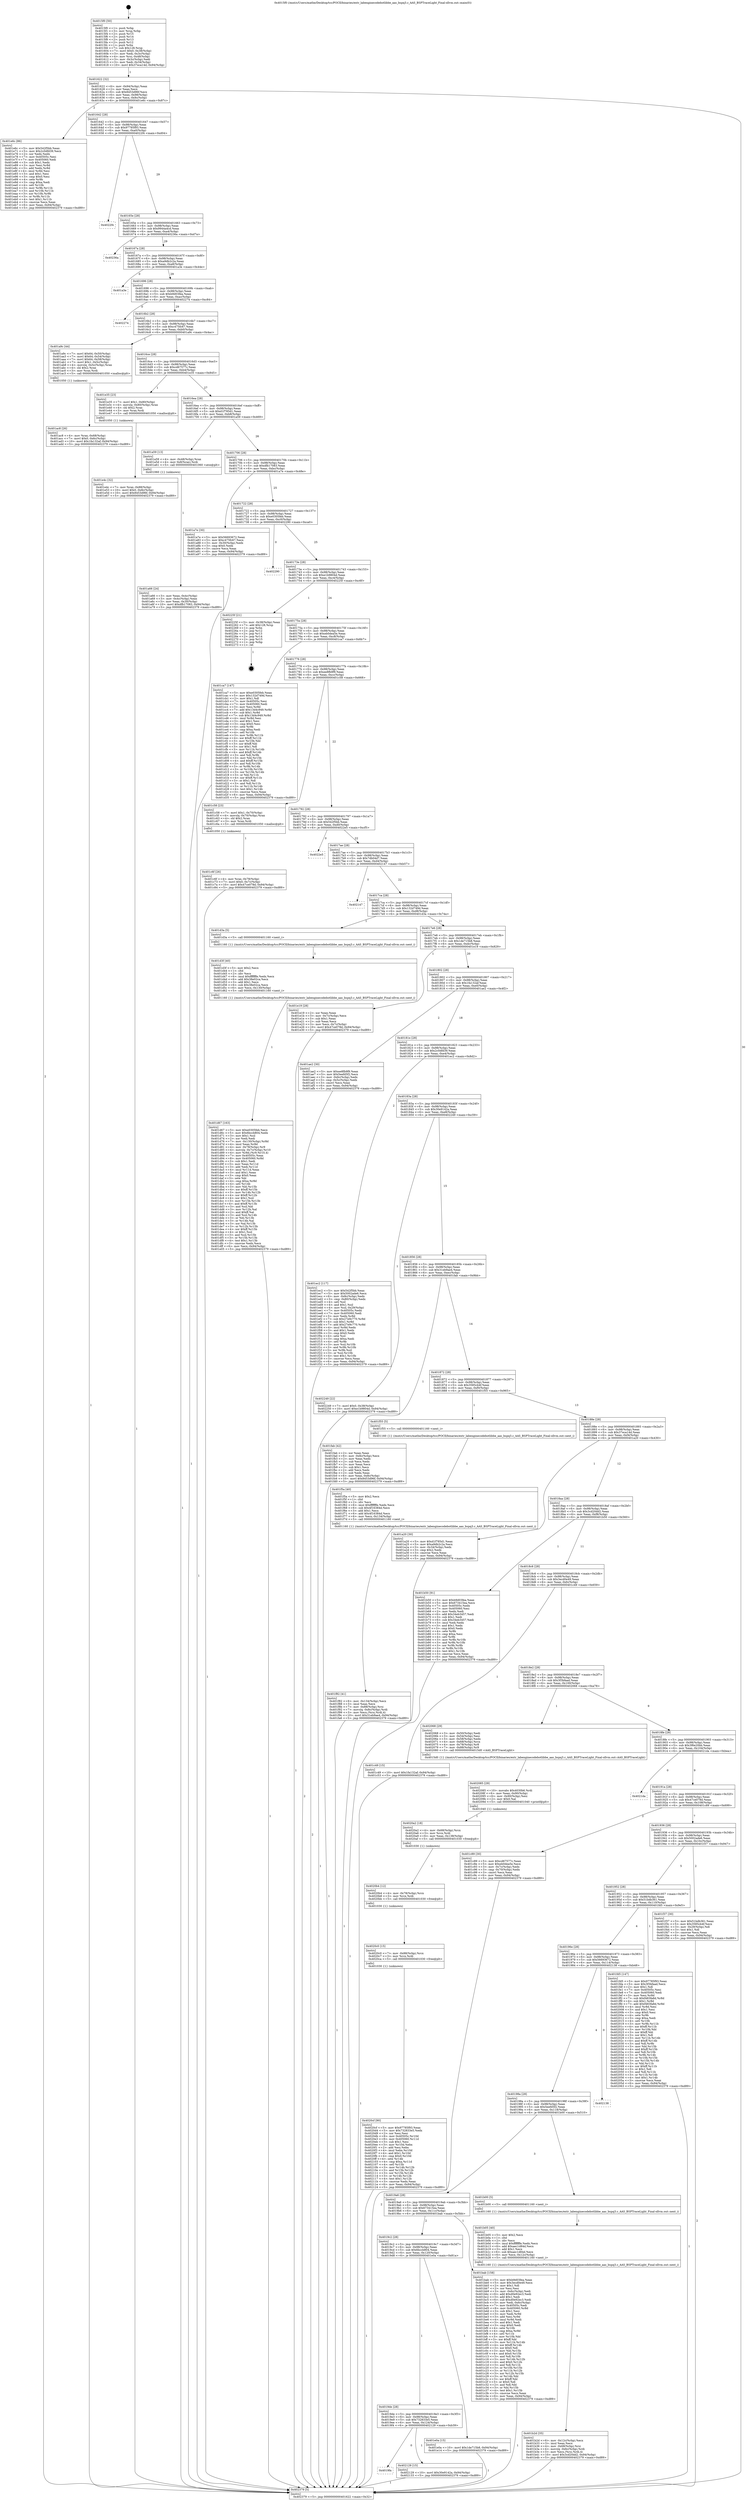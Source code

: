 digraph "0x4015f0" {
  label = "0x4015f0 (/mnt/c/Users/mathe/Desktop/tcc/POCII/binaries/extr_labenginecodebotlibbe_aas_bspq3.c_AAS_BSPTraceLight_Final-ollvm.out::main(0))"
  labelloc = "t"
  node[shape=record]

  Entry [label="",width=0.3,height=0.3,shape=circle,fillcolor=black,style=filled]
  "0x401622" [label="{
     0x401622 [32]\l
     | [instrs]\l
     &nbsp;&nbsp;0x401622 \<+6\>: mov -0x94(%rbp),%eax\l
     &nbsp;&nbsp;0x401628 \<+2\>: mov %eax,%ecx\l
     &nbsp;&nbsp;0x40162a \<+6\>: sub $0x8453d96f,%ecx\l
     &nbsp;&nbsp;0x401630 \<+6\>: mov %eax,-0x98(%rbp)\l
     &nbsp;&nbsp;0x401636 \<+6\>: mov %ecx,-0x9c(%rbp)\l
     &nbsp;&nbsp;0x40163c \<+6\>: je 0000000000401e6c \<main+0x87c\>\l
  }"]
  "0x401e6c" [label="{
     0x401e6c [86]\l
     | [instrs]\l
     &nbsp;&nbsp;0x401e6c \<+5\>: mov $0x542f5bb,%eax\l
     &nbsp;&nbsp;0x401e71 \<+5\>: mov $0x2c0dfd39,%ecx\l
     &nbsp;&nbsp;0x401e76 \<+2\>: xor %edx,%edx\l
     &nbsp;&nbsp;0x401e78 \<+7\>: mov 0x40505c,%esi\l
     &nbsp;&nbsp;0x401e7f \<+7\>: mov 0x405060,%edi\l
     &nbsp;&nbsp;0x401e86 \<+3\>: sub $0x1,%edx\l
     &nbsp;&nbsp;0x401e89 \<+3\>: mov %esi,%r8d\l
     &nbsp;&nbsp;0x401e8c \<+3\>: add %edx,%r8d\l
     &nbsp;&nbsp;0x401e8f \<+4\>: imul %r8d,%esi\l
     &nbsp;&nbsp;0x401e93 \<+3\>: and $0x1,%esi\l
     &nbsp;&nbsp;0x401e96 \<+3\>: cmp $0x0,%esi\l
     &nbsp;&nbsp;0x401e99 \<+4\>: sete %r9b\l
     &nbsp;&nbsp;0x401e9d \<+3\>: cmp $0xa,%edi\l
     &nbsp;&nbsp;0x401ea0 \<+4\>: setl %r10b\l
     &nbsp;&nbsp;0x401ea4 \<+3\>: mov %r9b,%r11b\l
     &nbsp;&nbsp;0x401ea7 \<+3\>: and %r10b,%r11b\l
     &nbsp;&nbsp;0x401eaa \<+3\>: xor %r10b,%r9b\l
     &nbsp;&nbsp;0x401ead \<+3\>: or %r9b,%r11b\l
     &nbsp;&nbsp;0x401eb0 \<+4\>: test $0x1,%r11b\l
     &nbsp;&nbsp;0x401eb4 \<+3\>: cmovne %ecx,%eax\l
     &nbsp;&nbsp;0x401eb7 \<+6\>: mov %eax,-0x94(%rbp)\l
     &nbsp;&nbsp;0x401ebd \<+5\>: jmp 0000000000402379 \<main+0xd89\>\l
  }"]
  "0x401642" [label="{
     0x401642 [28]\l
     | [instrs]\l
     &nbsp;&nbsp;0x401642 \<+5\>: jmp 0000000000401647 \<main+0x57\>\l
     &nbsp;&nbsp;0x401647 \<+6\>: mov -0x98(%rbp),%eax\l
     &nbsp;&nbsp;0x40164d \<+5\>: sub $0x97785f93,%eax\l
     &nbsp;&nbsp;0x401652 \<+6\>: mov %eax,-0xa0(%rbp)\l
     &nbsp;&nbsp;0x401658 \<+6\>: je 00000000004022f4 \<main+0xd04\>\l
  }"]
  Exit [label="",width=0.3,height=0.3,shape=circle,fillcolor=black,style=filled,peripheries=2]
  "0x4022f4" [label="{
     0x4022f4\l
  }", style=dashed]
  "0x40165e" [label="{
     0x40165e [28]\l
     | [instrs]\l
     &nbsp;&nbsp;0x40165e \<+5\>: jmp 0000000000401663 \<main+0x73\>\l
     &nbsp;&nbsp;0x401663 \<+6\>: mov -0x98(%rbp),%eax\l
     &nbsp;&nbsp;0x401669 \<+5\>: sub $0x9944a4cd,%eax\l
     &nbsp;&nbsp;0x40166e \<+6\>: mov %eax,-0xa4(%rbp)\l
     &nbsp;&nbsp;0x401674 \<+6\>: je 000000000040236a \<main+0xd7a\>\l
  }"]
  "0x4019fa" [label="{
     0x4019fa\l
  }", style=dashed]
  "0x40236a" [label="{
     0x40236a\l
  }", style=dashed]
  "0x40167a" [label="{
     0x40167a [28]\l
     | [instrs]\l
     &nbsp;&nbsp;0x40167a \<+5\>: jmp 000000000040167f \<main+0x8f\>\l
     &nbsp;&nbsp;0x40167f \<+6\>: mov -0x98(%rbp),%eax\l
     &nbsp;&nbsp;0x401685 \<+5\>: sub $0xa9db2c2a,%eax\l
     &nbsp;&nbsp;0x40168a \<+6\>: mov %eax,-0xa8(%rbp)\l
     &nbsp;&nbsp;0x401690 \<+6\>: je 0000000000401a3e \<main+0x44e\>\l
  }"]
  "0x402129" [label="{
     0x402129 [15]\l
     | [instrs]\l
     &nbsp;&nbsp;0x402129 \<+10\>: movl $0x30e9142a,-0x94(%rbp)\l
     &nbsp;&nbsp;0x402133 \<+5\>: jmp 0000000000402379 \<main+0xd89\>\l
  }"]
  "0x401a3e" [label="{
     0x401a3e\l
  }", style=dashed]
  "0x401696" [label="{
     0x401696 [28]\l
     | [instrs]\l
     &nbsp;&nbsp;0x401696 \<+5\>: jmp 000000000040169b \<main+0xab\>\l
     &nbsp;&nbsp;0x40169b \<+6\>: mov -0x98(%rbp),%eax\l
     &nbsp;&nbsp;0x4016a1 \<+5\>: sub $0xb9d03fea,%eax\l
     &nbsp;&nbsp;0x4016a6 \<+6\>: mov %eax,-0xac(%rbp)\l
     &nbsp;&nbsp;0x4016ac \<+6\>: je 0000000000402274 \<main+0xc84\>\l
  }"]
  "0x4020cf" [label="{
     0x4020cf [90]\l
     | [instrs]\l
     &nbsp;&nbsp;0x4020cf \<+5\>: mov $0x97785f93,%eax\l
     &nbsp;&nbsp;0x4020d4 \<+5\>: mov $0x732833e5,%edx\l
     &nbsp;&nbsp;0x4020d9 \<+2\>: xor %esi,%esi\l
     &nbsp;&nbsp;0x4020db \<+8\>: mov 0x40505c,%r10d\l
     &nbsp;&nbsp;0x4020e3 \<+8\>: mov 0x405060,%r11d\l
     &nbsp;&nbsp;0x4020eb \<+3\>: sub $0x1,%esi\l
     &nbsp;&nbsp;0x4020ee \<+3\>: mov %r10d,%ebx\l
     &nbsp;&nbsp;0x4020f1 \<+2\>: add %esi,%ebx\l
     &nbsp;&nbsp;0x4020f3 \<+4\>: imul %ebx,%r10d\l
     &nbsp;&nbsp;0x4020f7 \<+4\>: and $0x1,%r10d\l
     &nbsp;&nbsp;0x4020fb \<+4\>: cmp $0x0,%r10d\l
     &nbsp;&nbsp;0x4020ff \<+4\>: sete %r14b\l
     &nbsp;&nbsp;0x402103 \<+4\>: cmp $0xa,%r11d\l
     &nbsp;&nbsp;0x402107 \<+4\>: setl %r15b\l
     &nbsp;&nbsp;0x40210b \<+3\>: mov %r14b,%r12b\l
     &nbsp;&nbsp;0x40210e \<+3\>: and %r15b,%r12b\l
     &nbsp;&nbsp;0x402111 \<+3\>: xor %r15b,%r14b\l
     &nbsp;&nbsp;0x402114 \<+3\>: or %r14b,%r12b\l
     &nbsp;&nbsp;0x402117 \<+4\>: test $0x1,%r12b\l
     &nbsp;&nbsp;0x40211b \<+3\>: cmovne %edx,%eax\l
     &nbsp;&nbsp;0x40211e \<+6\>: mov %eax,-0x94(%rbp)\l
     &nbsp;&nbsp;0x402124 \<+5\>: jmp 0000000000402379 \<main+0xd89\>\l
  }"]
  "0x402274" [label="{
     0x402274\l
  }", style=dashed]
  "0x4016b2" [label="{
     0x4016b2 [28]\l
     | [instrs]\l
     &nbsp;&nbsp;0x4016b2 \<+5\>: jmp 00000000004016b7 \<main+0xc7\>\l
     &nbsp;&nbsp;0x4016b7 \<+6\>: mov -0x98(%rbp),%eax\l
     &nbsp;&nbsp;0x4016bd \<+5\>: sub $0xc475fc67,%eax\l
     &nbsp;&nbsp;0x4016c2 \<+6\>: mov %eax,-0xb0(%rbp)\l
     &nbsp;&nbsp;0x4016c8 \<+6\>: je 0000000000401a9c \<main+0x4ac\>\l
  }"]
  "0x4020c0" [label="{
     0x4020c0 [15]\l
     | [instrs]\l
     &nbsp;&nbsp;0x4020c0 \<+7\>: mov -0x88(%rbp),%rcx\l
     &nbsp;&nbsp;0x4020c7 \<+3\>: mov %rcx,%rdi\l
     &nbsp;&nbsp;0x4020ca \<+5\>: call 0000000000401030 \<free@plt\>\l
     | [calls]\l
     &nbsp;&nbsp;0x401030 \{1\} (unknown)\l
  }"]
  "0x401a9c" [label="{
     0x401a9c [44]\l
     | [instrs]\l
     &nbsp;&nbsp;0x401a9c \<+7\>: movl $0x64,-0x50(%rbp)\l
     &nbsp;&nbsp;0x401aa3 \<+7\>: movl $0x64,-0x54(%rbp)\l
     &nbsp;&nbsp;0x401aaa \<+7\>: movl $0x64,-0x58(%rbp)\l
     &nbsp;&nbsp;0x401ab1 \<+7\>: movl $0x1,-0x5c(%rbp)\l
     &nbsp;&nbsp;0x401ab8 \<+4\>: movslq -0x5c(%rbp),%rax\l
     &nbsp;&nbsp;0x401abc \<+4\>: shl $0x2,%rax\l
     &nbsp;&nbsp;0x401ac0 \<+3\>: mov %rax,%rdi\l
     &nbsp;&nbsp;0x401ac3 \<+5\>: call 0000000000401050 \<malloc@plt\>\l
     | [calls]\l
     &nbsp;&nbsp;0x401050 \{1\} (unknown)\l
  }"]
  "0x4016ce" [label="{
     0x4016ce [28]\l
     | [instrs]\l
     &nbsp;&nbsp;0x4016ce \<+5\>: jmp 00000000004016d3 \<main+0xe3\>\l
     &nbsp;&nbsp;0x4016d3 \<+6\>: mov -0x98(%rbp),%eax\l
     &nbsp;&nbsp;0x4016d9 \<+5\>: sub $0xcd67577c,%eax\l
     &nbsp;&nbsp;0x4016de \<+6\>: mov %eax,-0xb4(%rbp)\l
     &nbsp;&nbsp;0x4016e4 \<+6\>: je 0000000000401e35 \<main+0x845\>\l
  }"]
  "0x4020b4" [label="{
     0x4020b4 [12]\l
     | [instrs]\l
     &nbsp;&nbsp;0x4020b4 \<+4\>: mov -0x78(%rbp),%rcx\l
     &nbsp;&nbsp;0x4020b8 \<+3\>: mov %rcx,%rdi\l
     &nbsp;&nbsp;0x4020bb \<+5\>: call 0000000000401030 \<free@plt\>\l
     | [calls]\l
     &nbsp;&nbsp;0x401030 \{1\} (unknown)\l
  }"]
  "0x401e35" [label="{
     0x401e35 [23]\l
     | [instrs]\l
     &nbsp;&nbsp;0x401e35 \<+7\>: movl $0x1,-0x80(%rbp)\l
     &nbsp;&nbsp;0x401e3c \<+4\>: movslq -0x80(%rbp),%rax\l
     &nbsp;&nbsp;0x401e40 \<+4\>: shl $0x2,%rax\l
     &nbsp;&nbsp;0x401e44 \<+3\>: mov %rax,%rdi\l
     &nbsp;&nbsp;0x401e47 \<+5\>: call 0000000000401050 \<malloc@plt\>\l
     | [calls]\l
     &nbsp;&nbsp;0x401050 \{1\} (unknown)\l
  }"]
  "0x4016ea" [label="{
     0x4016ea [28]\l
     | [instrs]\l
     &nbsp;&nbsp;0x4016ea \<+5\>: jmp 00000000004016ef \<main+0xff\>\l
     &nbsp;&nbsp;0x4016ef \<+6\>: mov -0x98(%rbp),%eax\l
     &nbsp;&nbsp;0x4016f5 \<+5\>: sub $0xd1f785d1,%eax\l
     &nbsp;&nbsp;0x4016fa \<+6\>: mov %eax,-0xb8(%rbp)\l
     &nbsp;&nbsp;0x401700 \<+6\>: je 0000000000401a59 \<main+0x469\>\l
  }"]
  "0x4020a2" [label="{
     0x4020a2 [18]\l
     | [instrs]\l
     &nbsp;&nbsp;0x4020a2 \<+4\>: mov -0x68(%rbp),%rcx\l
     &nbsp;&nbsp;0x4020a6 \<+3\>: mov %rcx,%rdi\l
     &nbsp;&nbsp;0x4020a9 \<+6\>: mov %eax,-0x138(%rbp)\l
     &nbsp;&nbsp;0x4020af \<+5\>: call 0000000000401030 \<free@plt\>\l
     | [calls]\l
     &nbsp;&nbsp;0x401030 \{1\} (unknown)\l
  }"]
  "0x401a59" [label="{
     0x401a59 [13]\l
     | [instrs]\l
     &nbsp;&nbsp;0x401a59 \<+4\>: mov -0x48(%rbp),%rax\l
     &nbsp;&nbsp;0x401a5d \<+4\>: mov 0x8(%rax),%rdi\l
     &nbsp;&nbsp;0x401a61 \<+5\>: call 0000000000401060 \<atoi@plt\>\l
     | [calls]\l
     &nbsp;&nbsp;0x401060 \{1\} (unknown)\l
  }"]
  "0x401706" [label="{
     0x401706 [28]\l
     | [instrs]\l
     &nbsp;&nbsp;0x401706 \<+5\>: jmp 000000000040170b \<main+0x11b\>\l
     &nbsp;&nbsp;0x40170b \<+6\>: mov -0x98(%rbp),%eax\l
     &nbsp;&nbsp;0x401711 \<+5\>: sub $0xdfb17083,%eax\l
     &nbsp;&nbsp;0x401716 \<+6\>: mov %eax,-0xbc(%rbp)\l
     &nbsp;&nbsp;0x40171c \<+6\>: je 0000000000401a7e \<main+0x48e\>\l
  }"]
  "0x402085" [label="{
     0x402085 [29]\l
     | [instrs]\l
     &nbsp;&nbsp;0x402085 \<+10\>: movabs $0x4030b6,%rdi\l
     &nbsp;&nbsp;0x40208f \<+6\>: mov %eax,-0x90(%rbp)\l
     &nbsp;&nbsp;0x402095 \<+6\>: mov -0x90(%rbp),%esi\l
     &nbsp;&nbsp;0x40209b \<+2\>: mov $0x0,%al\l
     &nbsp;&nbsp;0x40209d \<+5\>: call 0000000000401040 \<printf@plt\>\l
     | [calls]\l
     &nbsp;&nbsp;0x401040 \{1\} (unknown)\l
  }"]
  "0x401a7e" [label="{
     0x401a7e [30]\l
     | [instrs]\l
     &nbsp;&nbsp;0x401a7e \<+5\>: mov $0x56693672,%eax\l
     &nbsp;&nbsp;0x401a83 \<+5\>: mov $0xc475fc67,%ecx\l
     &nbsp;&nbsp;0x401a88 \<+3\>: mov -0x30(%rbp),%edx\l
     &nbsp;&nbsp;0x401a8b \<+3\>: cmp $0x0,%edx\l
     &nbsp;&nbsp;0x401a8e \<+3\>: cmove %ecx,%eax\l
     &nbsp;&nbsp;0x401a91 \<+6\>: mov %eax,-0x94(%rbp)\l
     &nbsp;&nbsp;0x401a97 \<+5\>: jmp 0000000000402379 \<main+0xd89\>\l
  }"]
  "0x401722" [label="{
     0x401722 [28]\l
     | [instrs]\l
     &nbsp;&nbsp;0x401722 \<+5\>: jmp 0000000000401727 \<main+0x137\>\l
     &nbsp;&nbsp;0x401727 \<+6\>: mov -0x98(%rbp),%eax\l
     &nbsp;&nbsp;0x40172d \<+5\>: sub $0xe0305feb,%eax\l
     &nbsp;&nbsp;0x401732 \<+6\>: mov %eax,-0xc0(%rbp)\l
     &nbsp;&nbsp;0x401738 \<+6\>: je 0000000000402290 \<main+0xca0\>\l
  }"]
  "0x401f82" [label="{
     0x401f82 [41]\l
     | [instrs]\l
     &nbsp;&nbsp;0x401f82 \<+6\>: mov -0x134(%rbp),%ecx\l
     &nbsp;&nbsp;0x401f88 \<+3\>: imul %eax,%ecx\l
     &nbsp;&nbsp;0x401f8b \<+7\>: mov -0x88(%rbp),%rsi\l
     &nbsp;&nbsp;0x401f92 \<+7\>: movslq -0x8c(%rbp),%rdi\l
     &nbsp;&nbsp;0x401f99 \<+3\>: mov %ecx,(%rsi,%rdi,4)\l
     &nbsp;&nbsp;0x401f9c \<+10\>: movl $0x31eb9ae4,-0x94(%rbp)\l
     &nbsp;&nbsp;0x401fa6 \<+5\>: jmp 0000000000402379 \<main+0xd89\>\l
  }"]
  "0x402290" [label="{
     0x402290\l
  }", style=dashed]
  "0x40173e" [label="{
     0x40173e [28]\l
     | [instrs]\l
     &nbsp;&nbsp;0x40173e \<+5\>: jmp 0000000000401743 \<main+0x153\>\l
     &nbsp;&nbsp;0x401743 \<+6\>: mov -0x98(%rbp),%eax\l
     &nbsp;&nbsp;0x401749 \<+5\>: sub $0xe1b9804d,%eax\l
     &nbsp;&nbsp;0x40174e \<+6\>: mov %eax,-0xc4(%rbp)\l
     &nbsp;&nbsp;0x401754 \<+6\>: je 000000000040225f \<main+0xc6f\>\l
  }"]
  "0x401f5a" [label="{
     0x401f5a [40]\l
     | [instrs]\l
     &nbsp;&nbsp;0x401f5a \<+5\>: mov $0x2,%ecx\l
     &nbsp;&nbsp;0x401f5f \<+1\>: cltd\l
     &nbsp;&nbsp;0x401f60 \<+2\>: idiv %ecx\l
     &nbsp;&nbsp;0x401f62 \<+6\>: imul $0xfffffffe,%edx,%ecx\l
     &nbsp;&nbsp;0x401f68 \<+6\>: sub $0x4f16384d,%ecx\l
     &nbsp;&nbsp;0x401f6e \<+3\>: add $0x1,%ecx\l
     &nbsp;&nbsp;0x401f71 \<+6\>: add $0x4f16384d,%ecx\l
     &nbsp;&nbsp;0x401f77 \<+6\>: mov %ecx,-0x134(%rbp)\l
     &nbsp;&nbsp;0x401f7d \<+5\>: call 0000000000401160 \<next_i\>\l
     | [calls]\l
     &nbsp;&nbsp;0x401160 \{1\} (/mnt/c/Users/mathe/Desktop/tcc/POCII/binaries/extr_labenginecodebotlibbe_aas_bspq3.c_AAS_BSPTraceLight_Final-ollvm.out::next_i)\l
  }"]
  "0x40225f" [label="{
     0x40225f [21]\l
     | [instrs]\l
     &nbsp;&nbsp;0x40225f \<+3\>: mov -0x38(%rbp),%eax\l
     &nbsp;&nbsp;0x402262 \<+7\>: add $0x128,%rsp\l
     &nbsp;&nbsp;0x402269 \<+1\>: pop %rbx\l
     &nbsp;&nbsp;0x40226a \<+2\>: pop %r12\l
     &nbsp;&nbsp;0x40226c \<+2\>: pop %r13\l
     &nbsp;&nbsp;0x40226e \<+2\>: pop %r14\l
     &nbsp;&nbsp;0x402270 \<+2\>: pop %r15\l
     &nbsp;&nbsp;0x402272 \<+1\>: pop %rbp\l
     &nbsp;&nbsp;0x402273 \<+1\>: ret\l
  }"]
  "0x40175a" [label="{
     0x40175a [28]\l
     | [instrs]\l
     &nbsp;&nbsp;0x40175a \<+5\>: jmp 000000000040175f \<main+0x16f\>\l
     &nbsp;&nbsp;0x40175f \<+6\>: mov -0x98(%rbp),%eax\l
     &nbsp;&nbsp;0x401765 \<+5\>: sub $0xeb0dea5e,%eax\l
     &nbsp;&nbsp;0x40176a \<+6\>: mov %eax,-0xc8(%rbp)\l
     &nbsp;&nbsp;0x401770 \<+6\>: je 0000000000401ca7 \<main+0x6b7\>\l
  }"]
  "0x401e4c" [label="{
     0x401e4c [32]\l
     | [instrs]\l
     &nbsp;&nbsp;0x401e4c \<+7\>: mov %rax,-0x88(%rbp)\l
     &nbsp;&nbsp;0x401e53 \<+10\>: movl $0x0,-0x8c(%rbp)\l
     &nbsp;&nbsp;0x401e5d \<+10\>: movl $0x8453d96f,-0x94(%rbp)\l
     &nbsp;&nbsp;0x401e67 \<+5\>: jmp 0000000000402379 \<main+0xd89\>\l
  }"]
  "0x401ca7" [label="{
     0x401ca7 [147]\l
     | [instrs]\l
     &nbsp;&nbsp;0x401ca7 \<+5\>: mov $0xe0305feb,%eax\l
     &nbsp;&nbsp;0x401cac \<+5\>: mov $0x132d749d,%ecx\l
     &nbsp;&nbsp;0x401cb1 \<+2\>: mov $0x1,%dl\l
     &nbsp;&nbsp;0x401cb3 \<+7\>: mov 0x40505c,%esi\l
     &nbsp;&nbsp;0x401cba \<+7\>: mov 0x405060,%edi\l
     &nbsp;&nbsp;0x401cc1 \<+3\>: mov %esi,%r8d\l
     &nbsp;&nbsp;0x401cc4 \<+7\>: add $0x13d4c949,%r8d\l
     &nbsp;&nbsp;0x401ccb \<+4\>: sub $0x1,%r8d\l
     &nbsp;&nbsp;0x401ccf \<+7\>: sub $0x13d4c949,%r8d\l
     &nbsp;&nbsp;0x401cd6 \<+4\>: imul %r8d,%esi\l
     &nbsp;&nbsp;0x401cda \<+3\>: and $0x1,%esi\l
     &nbsp;&nbsp;0x401cdd \<+3\>: cmp $0x0,%esi\l
     &nbsp;&nbsp;0x401ce0 \<+4\>: sete %r9b\l
     &nbsp;&nbsp;0x401ce4 \<+3\>: cmp $0xa,%edi\l
     &nbsp;&nbsp;0x401ce7 \<+4\>: setl %r10b\l
     &nbsp;&nbsp;0x401ceb \<+3\>: mov %r9b,%r11b\l
     &nbsp;&nbsp;0x401cee \<+4\>: xor $0xff,%r11b\l
     &nbsp;&nbsp;0x401cf2 \<+3\>: mov %r10b,%bl\l
     &nbsp;&nbsp;0x401cf5 \<+3\>: xor $0xff,%bl\l
     &nbsp;&nbsp;0x401cf8 \<+3\>: xor $0x1,%dl\l
     &nbsp;&nbsp;0x401cfb \<+3\>: mov %r11b,%r14b\l
     &nbsp;&nbsp;0x401cfe \<+4\>: and $0xff,%r14b\l
     &nbsp;&nbsp;0x401d02 \<+3\>: and %dl,%r9b\l
     &nbsp;&nbsp;0x401d05 \<+3\>: mov %bl,%r15b\l
     &nbsp;&nbsp;0x401d08 \<+4\>: and $0xff,%r15b\l
     &nbsp;&nbsp;0x401d0c \<+3\>: and %dl,%r10b\l
     &nbsp;&nbsp;0x401d0f \<+3\>: or %r9b,%r14b\l
     &nbsp;&nbsp;0x401d12 \<+3\>: or %r10b,%r15b\l
     &nbsp;&nbsp;0x401d15 \<+3\>: xor %r15b,%r14b\l
     &nbsp;&nbsp;0x401d18 \<+3\>: or %bl,%r11b\l
     &nbsp;&nbsp;0x401d1b \<+4\>: xor $0xff,%r11b\l
     &nbsp;&nbsp;0x401d1f \<+3\>: or $0x1,%dl\l
     &nbsp;&nbsp;0x401d22 \<+3\>: and %dl,%r11b\l
     &nbsp;&nbsp;0x401d25 \<+3\>: or %r11b,%r14b\l
     &nbsp;&nbsp;0x401d28 \<+4\>: test $0x1,%r14b\l
     &nbsp;&nbsp;0x401d2c \<+3\>: cmovne %ecx,%eax\l
     &nbsp;&nbsp;0x401d2f \<+6\>: mov %eax,-0x94(%rbp)\l
     &nbsp;&nbsp;0x401d35 \<+5\>: jmp 0000000000402379 \<main+0xd89\>\l
  }"]
  "0x401776" [label="{
     0x401776 [28]\l
     | [instrs]\l
     &nbsp;&nbsp;0x401776 \<+5\>: jmp 000000000040177b \<main+0x18b\>\l
     &nbsp;&nbsp;0x40177b \<+6\>: mov -0x98(%rbp),%eax\l
     &nbsp;&nbsp;0x401781 \<+5\>: sub $0xee8fb9f9,%eax\l
     &nbsp;&nbsp;0x401786 \<+6\>: mov %eax,-0xcc(%rbp)\l
     &nbsp;&nbsp;0x40178c \<+6\>: je 0000000000401c58 \<main+0x668\>\l
  }"]
  "0x4019de" [label="{
     0x4019de [28]\l
     | [instrs]\l
     &nbsp;&nbsp;0x4019de \<+5\>: jmp 00000000004019e3 \<main+0x3f3\>\l
     &nbsp;&nbsp;0x4019e3 \<+6\>: mov -0x98(%rbp),%eax\l
     &nbsp;&nbsp;0x4019e9 \<+5\>: sub $0x732833e5,%eax\l
     &nbsp;&nbsp;0x4019ee \<+6\>: mov %eax,-0x124(%rbp)\l
     &nbsp;&nbsp;0x4019f4 \<+6\>: je 0000000000402129 \<main+0xb39\>\l
  }"]
  "0x401c58" [label="{
     0x401c58 [23]\l
     | [instrs]\l
     &nbsp;&nbsp;0x401c58 \<+7\>: movl $0x1,-0x70(%rbp)\l
     &nbsp;&nbsp;0x401c5f \<+4\>: movslq -0x70(%rbp),%rax\l
     &nbsp;&nbsp;0x401c63 \<+4\>: shl $0x2,%rax\l
     &nbsp;&nbsp;0x401c67 \<+3\>: mov %rax,%rdi\l
     &nbsp;&nbsp;0x401c6a \<+5\>: call 0000000000401050 \<malloc@plt\>\l
     | [calls]\l
     &nbsp;&nbsp;0x401050 \{1\} (unknown)\l
  }"]
  "0x401792" [label="{
     0x401792 [28]\l
     | [instrs]\l
     &nbsp;&nbsp;0x401792 \<+5\>: jmp 0000000000401797 \<main+0x1a7\>\l
     &nbsp;&nbsp;0x401797 \<+6\>: mov -0x98(%rbp),%eax\l
     &nbsp;&nbsp;0x40179d \<+5\>: sub $0x542f5bb,%eax\l
     &nbsp;&nbsp;0x4017a2 \<+6\>: mov %eax,-0xd0(%rbp)\l
     &nbsp;&nbsp;0x4017a8 \<+6\>: je 00000000004022e5 \<main+0xcf5\>\l
  }"]
  "0x401e0a" [label="{
     0x401e0a [15]\l
     | [instrs]\l
     &nbsp;&nbsp;0x401e0a \<+10\>: movl $0x1de715b8,-0x94(%rbp)\l
     &nbsp;&nbsp;0x401e14 \<+5\>: jmp 0000000000402379 \<main+0xd89\>\l
  }"]
  "0x4022e5" [label="{
     0x4022e5\l
  }", style=dashed]
  "0x4017ae" [label="{
     0x4017ae [28]\l
     | [instrs]\l
     &nbsp;&nbsp;0x4017ae \<+5\>: jmp 00000000004017b3 \<main+0x1c3\>\l
     &nbsp;&nbsp;0x4017b3 \<+6\>: mov -0x98(%rbp),%eax\l
     &nbsp;&nbsp;0x4017b9 \<+5\>: sub $0x7db04d7,%eax\l
     &nbsp;&nbsp;0x4017be \<+6\>: mov %eax,-0xd4(%rbp)\l
     &nbsp;&nbsp;0x4017c4 \<+6\>: je 0000000000402147 \<main+0xb57\>\l
  }"]
  "0x401d67" [label="{
     0x401d67 [163]\l
     | [instrs]\l
     &nbsp;&nbsp;0x401d67 \<+5\>: mov $0xe0305feb,%ecx\l
     &nbsp;&nbsp;0x401d6c \<+5\>: mov $0x6bccb804,%edx\l
     &nbsp;&nbsp;0x401d71 \<+3\>: mov $0x1,%sil\l
     &nbsp;&nbsp;0x401d74 \<+2\>: xor %edi,%edi\l
     &nbsp;&nbsp;0x401d76 \<+7\>: mov -0x130(%rbp),%r8d\l
     &nbsp;&nbsp;0x401d7d \<+4\>: imul %eax,%r8d\l
     &nbsp;&nbsp;0x401d81 \<+4\>: mov -0x78(%rbp),%r9\l
     &nbsp;&nbsp;0x401d85 \<+4\>: movslq -0x7c(%rbp),%r10\l
     &nbsp;&nbsp;0x401d89 \<+4\>: mov %r8d,(%r9,%r10,4)\l
     &nbsp;&nbsp;0x401d8d \<+7\>: mov 0x40505c,%eax\l
     &nbsp;&nbsp;0x401d94 \<+8\>: mov 0x405060,%r8d\l
     &nbsp;&nbsp;0x401d9c \<+3\>: sub $0x1,%edi\l
     &nbsp;&nbsp;0x401d9f \<+3\>: mov %eax,%r11d\l
     &nbsp;&nbsp;0x401da2 \<+3\>: add %edi,%r11d\l
     &nbsp;&nbsp;0x401da5 \<+4\>: imul %r11d,%eax\l
     &nbsp;&nbsp;0x401da9 \<+3\>: and $0x1,%eax\l
     &nbsp;&nbsp;0x401dac \<+3\>: cmp $0x0,%eax\l
     &nbsp;&nbsp;0x401daf \<+3\>: sete %bl\l
     &nbsp;&nbsp;0x401db2 \<+4\>: cmp $0xa,%r8d\l
     &nbsp;&nbsp;0x401db6 \<+4\>: setl %r14b\l
     &nbsp;&nbsp;0x401dba \<+3\>: mov %bl,%r15b\l
     &nbsp;&nbsp;0x401dbd \<+4\>: xor $0xff,%r15b\l
     &nbsp;&nbsp;0x401dc1 \<+3\>: mov %r14b,%r12b\l
     &nbsp;&nbsp;0x401dc4 \<+4\>: xor $0xff,%r12b\l
     &nbsp;&nbsp;0x401dc8 \<+4\>: xor $0x1,%sil\l
     &nbsp;&nbsp;0x401dcc \<+3\>: mov %r15b,%r13b\l
     &nbsp;&nbsp;0x401dcf \<+4\>: and $0xff,%r13b\l
     &nbsp;&nbsp;0x401dd3 \<+3\>: and %sil,%bl\l
     &nbsp;&nbsp;0x401dd6 \<+3\>: mov %r12b,%al\l
     &nbsp;&nbsp;0x401dd9 \<+2\>: and $0xff,%al\l
     &nbsp;&nbsp;0x401ddb \<+3\>: and %sil,%r14b\l
     &nbsp;&nbsp;0x401dde \<+3\>: or %bl,%r13b\l
     &nbsp;&nbsp;0x401de1 \<+3\>: or %r14b,%al\l
     &nbsp;&nbsp;0x401de4 \<+3\>: xor %al,%r13b\l
     &nbsp;&nbsp;0x401de7 \<+3\>: or %r12b,%r15b\l
     &nbsp;&nbsp;0x401dea \<+4\>: xor $0xff,%r15b\l
     &nbsp;&nbsp;0x401dee \<+4\>: or $0x1,%sil\l
     &nbsp;&nbsp;0x401df2 \<+3\>: and %sil,%r15b\l
     &nbsp;&nbsp;0x401df5 \<+3\>: or %r15b,%r13b\l
     &nbsp;&nbsp;0x401df8 \<+4\>: test $0x1,%r13b\l
     &nbsp;&nbsp;0x401dfc \<+3\>: cmovne %edx,%ecx\l
     &nbsp;&nbsp;0x401dff \<+6\>: mov %ecx,-0x94(%rbp)\l
     &nbsp;&nbsp;0x401e05 \<+5\>: jmp 0000000000402379 \<main+0xd89\>\l
  }"]
  "0x402147" [label="{
     0x402147\l
  }", style=dashed]
  "0x4017ca" [label="{
     0x4017ca [28]\l
     | [instrs]\l
     &nbsp;&nbsp;0x4017ca \<+5\>: jmp 00000000004017cf \<main+0x1df\>\l
     &nbsp;&nbsp;0x4017cf \<+6\>: mov -0x98(%rbp),%eax\l
     &nbsp;&nbsp;0x4017d5 \<+5\>: sub $0x132d749d,%eax\l
     &nbsp;&nbsp;0x4017da \<+6\>: mov %eax,-0xd8(%rbp)\l
     &nbsp;&nbsp;0x4017e0 \<+6\>: je 0000000000401d3a \<main+0x74a\>\l
  }"]
  "0x401d3f" [label="{
     0x401d3f [40]\l
     | [instrs]\l
     &nbsp;&nbsp;0x401d3f \<+5\>: mov $0x2,%ecx\l
     &nbsp;&nbsp;0x401d44 \<+1\>: cltd\l
     &nbsp;&nbsp;0x401d45 \<+2\>: idiv %ecx\l
     &nbsp;&nbsp;0x401d47 \<+6\>: imul $0xfffffffe,%edx,%ecx\l
     &nbsp;&nbsp;0x401d4d \<+6\>: add $0x38e02ca,%ecx\l
     &nbsp;&nbsp;0x401d53 \<+3\>: add $0x1,%ecx\l
     &nbsp;&nbsp;0x401d56 \<+6\>: sub $0x38e02ca,%ecx\l
     &nbsp;&nbsp;0x401d5c \<+6\>: mov %ecx,-0x130(%rbp)\l
     &nbsp;&nbsp;0x401d62 \<+5\>: call 0000000000401160 \<next_i\>\l
     | [calls]\l
     &nbsp;&nbsp;0x401160 \{1\} (/mnt/c/Users/mathe/Desktop/tcc/POCII/binaries/extr_labenginecodebotlibbe_aas_bspq3.c_AAS_BSPTraceLight_Final-ollvm.out::next_i)\l
  }"]
  "0x401d3a" [label="{
     0x401d3a [5]\l
     | [instrs]\l
     &nbsp;&nbsp;0x401d3a \<+5\>: call 0000000000401160 \<next_i\>\l
     | [calls]\l
     &nbsp;&nbsp;0x401160 \{1\} (/mnt/c/Users/mathe/Desktop/tcc/POCII/binaries/extr_labenginecodebotlibbe_aas_bspq3.c_AAS_BSPTraceLight_Final-ollvm.out::next_i)\l
  }"]
  "0x4017e6" [label="{
     0x4017e6 [28]\l
     | [instrs]\l
     &nbsp;&nbsp;0x4017e6 \<+5\>: jmp 00000000004017eb \<main+0x1fb\>\l
     &nbsp;&nbsp;0x4017eb \<+6\>: mov -0x98(%rbp),%eax\l
     &nbsp;&nbsp;0x4017f1 \<+5\>: sub $0x1de715b8,%eax\l
     &nbsp;&nbsp;0x4017f6 \<+6\>: mov %eax,-0xdc(%rbp)\l
     &nbsp;&nbsp;0x4017fc \<+6\>: je 0000000000401e19 \<main+0x829\>\l
  }"]
  "0x401c6f" [label="{
     0x401c6f [26]\l
     | [instrs]\l
     &nbsp;&nbsp;0x401c6f \<+4\>: mov %rax,-0x78(%rbp)\l
     &nbsp;&nbsp;0x401c73 \<+7\>: movl $0x0,-0x7c(%rbp)\l
     &nbsp;&nbsp;0x401c7a \<+10\>: movl $0x47ce078d,-0x94(%rbp)\l
     &nbsp;&nbsp;0x401c84 \<+5\>: jmp 0000000000402379 \<main+0xd89\>\l
  }"]
  "0x401e19" [label="{
     0x401e19 [28]\l
     | [instrs]\l
     &nbsp;&nbsp;0x401e19 \<+2\>: xor %eax,%eax\l
     &nbsp;&nbsp;0x401e1b \<+3\>: mov -0x7c(%rbp),%ecx\l
     &nbsp;&nbsp;0x401e1e \<+3\>: sub $0x1,%eax\l
     &nbsp;&nbsp;0x401e21 \<+2\>: sub %eax,%ecx\l
     &nbsp;&nbsp;0x401e23 \<+3\>: mov %ecx,-0x7c(%rbp)\l
     &nbsp;&nbsp;0x401e26 \<+10\>: movl $0x47ce078d,-0x94(%rbp)\l
     &nbsp;&nbsp;0x401e30 \<+5\>: jmp 0000000000402379 \<main+0xd89\>\l
  }"]
  "0x401802" [label="{
     0x401802 [28]\l
     | [instrs]\l
     &nbsp;&nbsp;0x401802 \<+5\>: jmp 0000000000401807 \<main+0x217\>\l
     &nbsp;&nbsp;0x401807 \<+6\>: mov -0x98(%rbp),%eax\l
     &nbsp;&nbsp;0x40180d \<+5\>: sub $0x1fa132af,%eax\l
     &nbsp;&nbsp;0x401812 \<+6\>: mov %eax,-0xe0(%rbp)\l
     &nbsp;&nbsp;0x401818 \<+6\>: je 0000000000401ae2 \<main+0x4f2\>\l
  }"]
  "0x4019c2" [label="{
     0x4019c2 [28]\l
     | [instrs]\l
     &nbsp;&nbsp;0x4019c2 \<+5\>: jmp 00000000004019c7 \<main+0x3d7\>\l
     &nbsp;&nbsp;0x4019c7 \<+6\>: mov -0x98(%rbp),%eax\l
     &nbsp;&nbsp;0x4019cd \<+5\>: sub $0x6bccb804,%eax\l
     &nbsp;&nbsp;0x4019d2 \<+6\>: mov %eax,-0x120(%rbp)\l
     &nbsp;&nbsp;0x4019d8 \<+6\>: je 0000000000401e0a \<main+0x81a\>\l
  }"]
  "0x401ae2" [label="{
     0x401ae2 [30]\l
     | [instrs]\l
     &nbsp;&nbsp;0x401ae2 \<+5\>: mov $0xee8fb9f9,%eax\l
     &nbsp;&nbsp;0x401ae7 \<+5\>: mov $0x5eefd5f2,%ecx\l
     &nbsp;&nbsp;0x401aec \<+3\>: mov -0x6c(%rbp),%edx\l
     &nbsp;&nbsp;0x401aef \<+3\>: cmp -0x5c(%rbp),%edx\l
     &nbsp;&nbsp;0x401af2 \<+3\>: cmovl %ecx,%eax\l
     &nbsp;&nbsp;0x401af5 \<+6\>: mov %eax,-0x94(%rbp)\l
     &nbsp;&nbsp;0x401afb \<+5\>: jmp 0000000000402379 \<main+0xd89\>\l
  }"]
  "0x40181e" [label="{
     0x40181e [28]\l
     | [instrs]\l
     &nbsp;&nbsp;0x40181e \<+5\>: jmp 0000000000401823 \<main+0x233\>\l
     &nbsp;&nbsp;0x401823 \<+6\>: mov -0x98(%rbp),%eax\l
     &nbsp;&nbsp;0x401829 \<+5\>: sub $0x2c0dfd39,%eax\l
     &nbsp;&nbsp;0x40182e \<+6\>: mov %eax,-0xe4(%rbp)\l
     &nbsp;&nbsp;0x401834 \<+6\>: je 0000000000401ec2 \<main+0x8d2\>\l
  }"]
  "0x401bab" [label="{
     0x401bab [158]\l
     | [instrs]\l
     &nbsp;&nbsp;0x401bab \<+5\>: mov $0xb9d03fea,%eax\l
     &nbsp;&nbsp;0x401bb0 \<+5\>: mov $0x3ecd0e49,%ecx\l
     &nbsp;&nbsp;0x401bb5 \<+2\>: mov $0x1,%dl\l
     &nbsp;&nbsp;0x401bb7 \<+2\>: xor %esi,%esi\l
     &nbsp;&nbsp;0x401bb9 \<+3\>: mov -0x6c(%rbp),%edi\l
     &nbsp;&nbsp;0x401bbc \<+6\>: add $0xd0e92ec3,%edi\l
     &nbsp;&nbsp;0x401bc2 \<+3\>: add $0x1,%edi\l
     &nbsp;&nbsp;0x401bc5 \<+6\>: sub $0xd0e92ec3,%edi\l
     &nbsp;&nbsp;0x401bcb \<+3\>: mov %edi,-0x6c(%rbp)\l
     &nbsp;&nbsp;0x401bce \<+7\>: mov 0x40505c,%edi\l
     &nbsp;&nbsp;0x401bd5 \<+8\>: mov 0x405060,%r8d\l
     &nbsp;&nbsp;0x401bdd \<+3\>: sub $0x1,%esi\l
     &nbsp;&nbsp;0x401be0 \<+3\>: mov %edi,%r9d\l
     &nbsp;&nbsp;0x401be3 \<+3\>: add %esi,%r9d\l
     &nbsp;&nbsp;0x401be6 \<+4\>: imul %r9d,%edi\l
     &nbsp;&nbsp;0x401bea \<+3\>: and $0x1,%edi\l
     &nbsp;&nbsp;0x401bed \<+3\>: cmp $0x0,%edi\l
     &nbsp;&nbsp;0x401bf0 \<+4\>: sete %r10b\l
     &nbsp;&nbsp;0x401bf4 \<+4\>: cmp $0xa,%r8d\l
     &nbsp;&nbsp;0x401bf8 \<+4\>: setl %r11b\l
     &nbsp;&nbsp;0x401bfc \<+3\>: mov %r10b,%bl\l
     &nbsp;&nbsp;0x401bff \<+3\>: xor $0xff,%bl\l
     &nbsp;&nbsp;0x401c02 \<+3\>: mov %r11b,%r14b\l
     &nbsp;&nbsp;0x401c05 \<+4\>: xor $0xff,%r14b\l
     &nbsp;&nbsp;0x401c09 \<+3\>: xor $0x0,%dl\l
     &nbsp;&nbsp;0x401c0c \<+3\>: mov %bl,%r15b\l
     &nbsp;&nbsp;0x401c0f \<+4\>: and $0x0,%r15b\l
     &nbsp;&nbsp;0x401c13 \<+3\>: and %dl,%r10b\l
     &nbsp;&nbsp;0x401c16 \<+3\>: mov %r14b,%r12b\l
     &nbsp;&nbsp;0x401c19 \<+4\>: and $0x0,%r12b\l
     &nbsp;&nbsp;0x401c1d \<+3\>: and %dl,%r11b\l
     &nbsp;&nbsp;0x401c20 \<+3\>: or %r10b,%r15b\l
     &nbsp;&nbsp;0x401c23 \<+3\>: or %r11b,%r12b\l
     &nbsp;&nbsp;0x401c26 \<+3\>: xor %r12b,%r15b\l
     &nbsp;&nbsp;0x401c29 \<+3\>: or %r14b,%bl\l
     &nbsp;&nbsp;0x401c2c \<+3\>: xor $0xff,%bl\l
     &nbsp;&nbsp;0x401c2f \<+3\>: or $0x0,%dl\l
     &nbsp;&nbsp;0x401c32 \<+2\>: and %dl,%bl\l
     &nbsp;&nbsp;0x401c34 \<+3\>: or %bl,%r15b\l
     &nbsp;&nbsp;0x401c37 \<+4\>: test $0x1,%r15b\l
     &nbsp;&nbsp;0x401c3b \<+3\>: cmovne %ecx,%eax\l
     &nbsp;&nbsp;0x401c3e \<+6\>: mov %eax,-0x94(%rbp)\l
     &nbsp;&nbsp;0x401c44 \<+5\>: jmp 0000000000402379 \<main+0xd89\>\l
  }"]
  "0x401ec2" [label="{
     0x401ec2 [117]\l
     | [instrs]\l
     &nbsp;&nbsp;0x401ec2 \<+5\>: mov $0x542f5bb,%eax\l
     &nbsp;&nbsp;0x401ec7 \<+5\>: mov $0x5002ade6,%ecx\l
     &nbsp;&nbsp;0x401ecc \<+6\>: mov -0x8c(%rbp),%edx\l
     &nbsp;&nbsp;0x401ed2 \<+3\>: cmp -0x80(%rbp),%edx\l
     &nbsp;&nbsp;0x401ed5 \<+4\>: setl %sil\l
     &nbsp;&nbsp;0x401ed9 \<+4\>: and $0x1,%sil\l
     &nbsp;&nbsp;0x401edd \<+4\>: mov %sil,-0x29(%rbp)\l
     &nbsp;&nbsp;0x401ee1 \<+7\>: mov 0x40505c,%edx\l
     &nbsp;&nbsp;0x401ee8 \<+7\>: mov 0x405060,%edi\l
     &nbsp;&nbsp;0x401eef \<+3\>: mov %edx,%r8d\l
     &nbsp;&nbsp;0x401ef2 \<+7\>: sub $0x27e9c770,%r8d\l
     &nbsp;&nbsp;0x401ef9 \<+4\>: sub $0x1,%r8d\l
     &nbsp;&nbsp;0x401efd \<+7\>: add $0x27e9c770,%r8d\l
     &nbsp;&nbsp;0x401f04 \<+4\>: imul %r8d,%edx\l
     &nbsp;&nbsp;0x401f08 \<+3\>: and $0x1,%edx\l
     &nbsp;&nbsp;0x401f0b \<+3\>: cmp $0x0,%edx\l
     &nbsp;&nbsp;0x401f0e \<+4\>: sete %sil\l
     &nbsp;&nbsp;0x401f12 \<+3\>: cmp $0xa,%edi\l
     &nbsp;&nbsp;0x401f15 \<+4\>: setl %r9b\l
     &nbsp;&nbsp;0x401f19 \<+3\>: mov %sil,%r10b\l
     &nbsp;&nbsp;0x401f1c \<+3\>: and %r9b,%r10b\l
     &nbsp;&nbsp;0x401f1f \<+3\>: xor %r9b,%sil\l
     &nbsp;&nbsp;0x401f22 \<+3\>: or %sil,%r10b\l
     &nbsp;&nbsp;0x401f25 \<+4\>: test $0x1,%r10b\l
     &nbsp;&nbsp;0x401f29 \<+3\>: cmovne %ecx,%eax\l
     &nbsp;&nbsp;0x401f2c \<+6\>: mov %eax,-0x94(%rbp)\l
     &nbsp;&nbsp;0x401f32 \<+5\>: jmp 0000000000402379 \<main+0xd89\>\l
  }"]
  "0x40183a" [label="{
     0x40183a [28]\l
     | [instrs]\l
     &nbsp;&nbsp;0x40183a \<+5\>: jmp 000000000040183f \<main+0x24f\>\l
     &nbsp;&nbsp;0x40183f \<+6\>: mov -0x98(%rbp),%eax\l
     &nbsp;&nbsp;0x401845 \<+5\>: sub $0x30e9142a,%eax\l
     &nbsp;&nbsp;0x40184a \<+6\>: mov %eax,-0xe8(%rbp)\l
     &nbsp;&nbsp;0x401850 \<+6\>: je 0000000000402249 \<main+0xc59\>\l
  }"]
  "0x401b2d" [label="{
     0x401b2d [35]\l
     | [instrs]\l
     &nbsp;&nbsp;0x401b2d \<+6\>: mov -0x12c(%rbp),%ecx\l
     &nbsp;&nbsp;0x401b33 \<+3\>: imul %eax,%ecx\l
     &nbsp;&nbsp;0x401b36 \<+4\>: mov -0x68(%rbp),%rsi\l
     &nbsp;&nbsp;0x401b3a \<+4\>: movslq -0x6c(%rbp),%rdi\l
     &nbsp;&nbsp;0x401b3e \<+3\>: mov %ecx,(%rsi,%rdi,4)\l
     &nbsp;&nbsp;0x401b41 \<+10\>: movl $0x3cd20dd2,-0x94(%rbp)\l
     &nbsp;&nbsp;0x401b4b \<+5\>: jmp 0000000000402379 \<main+0xd89\>\l
  }"]
  "0x402249" [label="{
     0x402249 [22]\l
     | [instrs]\l
     &nbsp;&nbsp;0x402249 \<+7\>: movl $0x0,-0x38(%rbp)\l
     &nbsp;&nbsp;0x402250 \<+10\>: movl $0xe1b9804d,-0x94(%rbp)\l
     &nbsp;&nbsp;0x40225a \<+5\>: jmp 0000000000402379 \<main+0xd89\>\l
  }"]
  "0x401856" [label="{
     0x401856 [28]\l
     | [instrs]\l
     &nbsp;&nbsp;0x401856 \<+5\>: jmp 000000000040185b \<main+0x26b\>\l
     &nbsp;&nbsp;0x40185b \<+6\>: mov -0x98(%rbp),%eax\l
     &nbsp;&nbsp;0x401861 \<+5\>: sub $0x31eb9ae4,%eax\l
     &nbsp;&nbsp;0x401866 \<+6\>: mov %eax,-0xec(%rbp)\l
     &nbsp;&nbsp;0x40186c \<+6\>: je 0000000000401fab \<main+0x9bb\>\l
  }"]
  "0x401b05" [label="{
     0x401b05 [40]\l
     | [instrs]\l
     &nbsp;&nbsp;0x401b05 \<+5\>: mov $0x2,%ecx\l
     &nbsp;&nbsp;0x401b0a \<+1\>: cltd\l
     &nbsp;&nbsp;0x401b0b \<+2\>: idiv %ecx\l
     &nbsp;&nbsp;0x401b0d \<+6\>: imul $0xfffffffe,%edx,%ecx\l
     &nbsp;&nbsp;0x401b13 \<+6\>: add $0xaec1d84d,%ecx\l
     &nbsp;&nbsp;0x401b19 \<+3\>: add $0x1,%ecx\l
     &nbsp;&nbsp;0x401b1c \<+6\>: sub $0xaec1d84d,%ecx\l
     &nbsp;&nbsp;0x401b22 \<+6\>: mov %ecx,-0x12c(%rbp)\l
     &nbsp;&nbsp;0x401b28 \<+5\>: call 0000000000401160 \<next_i\>\l
     | [calls]\l
     &nbsp;&nbsp;0x401160 \{1\} (/mnt/c/Users/mathe/Desktop/tcc/POCII/binaries/extr_labenginecodebotlibbe_aas_bspq3.c_AAS_BSPTraceLight_Final-ollvm.out::next_i)\l
  }"]
  "0x401fab" [label="{
     0x401fab [42]\l
     | [instrs]\l
     &nbsp;&nbsp;0x401fab \<+2\>: xor %eax,%eax\l
     &nbsp;&nbsp;0x401fad \<+6\>: mov -0x8c(%rbp),%ecx\l
     &nbsp;&nbsp;0x401fb3 \<+2\>: mov %eax,%edx\l
     &nbsp;&nbsp;0x401fb5 \<+2\>: sub %ecx,%edx\l
     &nbsp;&nbsp;0x401fb7 \<+2\>: mov %eax,%ecx\l
     &nbsp;&nbsp;0x401fb9 \<+3\>: sub $0x1,%ecx\l
     &nbsp;&nbsp;0x401fbc \<+2\>: add %ecx,%edx\l
     &nbsp;&nbsp;0x401fbe \<+2\>: sub %edx,%eax\l
     &nbsp;&nbsp;0x401fc0 \<+6\>: mov %eax,-0x8c(%rbp)\l
     &nbsp;&nbsp;0x401fc6 \<+10\>: movl $0x8453d96f,-0x94(%rbp)\l
     &nbsp;&nbsp;0x401fd0 \<+5\>: jmp 0000000000402379 \<main+0xd89\>\l
  }"]
  "0x401872" [label="{
     0x401872 [28]\l
     | [instrs]\l
     &nbsp;&nbsp;0x401872 \<+5\>: jmp 0000000000401877 \<main+0x287\>\l
     &nbsp;&nbsp;0x401877 \<+6\>: mov -0x98(%rbp),%eax\l
     &nbsp;&nbsp;0x40187d \<+5\>: sub $0x3585cb4f,%eax\l
     &nbsp;&nbsp;0x401882 \<+6\>: mov %eax,-0xf0(%rbp)\l
     &nbsp;&nbsp;0x401888 \<+6\>: je 0000000000401f55 \<main+0x965\>\l
  }"]
  "0x4019a6" [label="{
     0x4019a6 [28]\l
     | [instrs]\l
     &nbsp;&nbsp;0x4019a6 \<+5\>: jmp 00000000004019ab \<main+0x3bb\>\l
     &nbsp;&nbsp;0x4019ab \<+6\>: mov -0x98(%rbp),%eax\l
     &nbsp;&nbsp;0x4019b1 \<+5\>: sub $0x673415ea,%eax\l
     &nbsp;&nbsp;0x4019b6 \<+6\>: mov %eax,-0x11c(%rbp)\l
     &nbsp;&nbsp;0x4019bc \<+6\>: je 0000000000401bab \<main+0x5bb\>\l
  }"]
  "0x401f55" [label="{
     0x401f55 [5]\l
     | [instrs]\l
     &nbsp;&nbsp;0x401f55 \<+5\>: call 0000000000401160 \<next_i\>\l
     | [calls]\l
     &nbsp;&nbsp;0x401160 \{1\} (/mnt/c/Users/mathe/Desktop/tcc/POCII/binaries/extr_labenginecodebotlibbe_aas_bspq3.c_AAS_BSPTraceLight_Final-ollvm.out::next_i)\l
  }"]
  "0x40188e" [label="{
     0x40188e [28]\l
     | [instrs]\l
     &nbsp;&nbsp;0x40188e \<+5\>: jmp 0000000000401893 \<main+0x2a3\>\l
     &nbsp;&nbsp;0x401893 \<+6\>: mov -0x98(%rbp),%eax\l
     &nbsp;&nbsp;0x401899 \<+5\>: sub $0x37eca14d,%eax\l
     &nbsp;&nbsp;0x40189e \<+6\>: mov %eax,-0xf4(%rbp)\l
     &nbsp;&nbsp;0x4018a4 \<+6\>: je 0000000000401a20 \<main+0x430\>\l
  }"]
  "0x401b00" [label="{
     0x401b00 [5]\l
     | [instrs]\l
     &nbsp;&nbsp;0x401b00 \<+5\>: call 0000000000401160 \<next_i\>\l
     | [calls]\l
     &nbsp;&nbsp;0x401160 \{1\} (/mnt/c/Users/mathe/Desktop/tcc/POCII/binaries/extr_labenginecodebotlibbe_aas_bspq3.c_AAS_BSPTraceLight_Final-ollvm.out::next_i)\l
  }"]
  "0x401a20" [label="{
     0x401a20 [30]\l
     | [instrs]\l
     &nbsp;&nbsp;0x401a20 \<+5\>: mov $0xd1f785d1,%eax\l
     &nbsp;&nbsp;0x401a25 \<+5\>: mov $0xa9db2c2a,%ecx\l
     &nbsp;&nbsp;0x401a2a \<+3\>: mov -0x34(%rbp),%edx\l
     &nbsp;&nbsp;0x401a2d \<+3\>: cmp $0x2,%edx\l
     &nbsp;&nbsp;0x401a30 \<+3\>: cmovne %ecx,%eax\l
     &nbsp;&nbsp;0x401a33 \<+6\>: mov %eax,-0x94(%rbp)\l
     &nbsp;&nbsp;0x401a39 \<+5\>: jmp 0000000000402379 \<main+0xd89\>\l
  }"]
  "0x4018aa" [label="{
     0x4018aa [28]\l
     | [instrs]\l
     &nbsp;&nbsp;0x4018aa \<+5\>: jmp 00000000004018af \<main+0x2bf\>\l
     &nbsp;&nbsp;0x4018af \<+6\>: mov -0x98(%rbp),%eax\l
     &nbsp;&nbsp;0x4018b5 \<+5\>: sub $0x3cd20dd2,%eax\l
     &nbsp;&nbsp;0x4018ba \<+6\>: mov %eax,-0xf8(%rbp)\l
     &nbsp;&nbsp;0x4018c0 \<+6\>: je 0000000000401b50 \<main+0x560\>\l
  }"]
  "0x402379" [label="{
     0x402379 [5]\l
     | [instrs]\l
     &nbsp;&nbsp;0x402379 \<+5\>: jmp 0000000000401622 \<main+0x32\>\l
  }"]
  "0x4015f0" [label="{
     0x4015f0 [50]\l
     | [instrs]\l
     &nbsp;&nbsp;0x4015f0 \<+1\>: push %rbp\l
     &nbsp;&nbsp;0x4015f1 \<+3\>: mov %rsp,%rbp\l
     &nbsp;&nbsp;0x4015f4 \<+2\>: push %r15\l
     &nbsp;&nbsp;0x4015f6 \<+2\>: push %r14\l
     &nbsp;&nbsp;0x4015f8 \<+2\>: push %r13\l
     &nbsp;&nbsp;0x4015fa \<+2\>: push %r12\l
     &nbsp;&nbsp;0x4015fc \<+1\>: push %rbx\l
     &nbsp;&nbsp;0x4015fd \<+7\>: sub $0x128,%rsp\l
     &nbsp;&nbsp;0x401604 \<+7\>: movl $0x0,-0x38(%rbp)\l
     &nbsp;&nbsp;0x40160b \<+3\>: mov %edi,-0x3c(%rbp)\l
     &nbsp;&nbsp;0x40160e \<+4\>: mov %rsi,-0x48(%rbp)\l
     &nbsp;&nbsp;0x401612 \<+3\>: mov -0x3c(%rbp),%edi\l
     &nbsp;&nbsp;0x401615 \<+3\>: mov %edi,-0x34(%rbp)\l
     &nbsp;&nbsp;0x401618 \<+10\>: movl $0x37eca14d,-0x94(%rbp)\l
  }"]
  "0x401a66" [label="{
     0x401a66 [24]\l
     | [instrs]\l
     &nbsp;&nbsp;0x401a66 \<+3\>: mov %eax,-0x4c(%rbp)\l
     &nbsp;&nbsp;0x401a69 \<+3\>: mov -0x4c(%rbp),%eax\l
     &nbsp;&nbsp;0x401a6c \<+3\>: mov %eax,-0x30(%rbp)\l
     &nbsp;&nbsp;0x401a6f \<+10\>: movl $0xdfb17083,-0x94(%rbp)\l
     &nbsp;&nbsp;0x401a79 \<+5\>: jmp 0000000000402379 \<main+0xd89\>\l
  }"]
  "0x401ac8" [label="{
     0x401ac8 [26]\l
     | [instrs]\l
     &nbsp;&nbsp;0x401ac8 \<+4\>: mov %rax,-0x68(%rbp)\l
     &nbsp;&nbsp;0x401acc \<+7\>: movl $0x0,-0x6c(%rbp)\l
     &nbsp;&nbsp;0x401ad3 \<+10\>: movl $0x1fa132af,-0x94(%rbp)\l
     &nbsp;&nbsp;0x401add \<+5\>: jmp 0000000000402379 \<main+0xd89\>\l
  }"]
  "0x40198a" [label="{
     0x40198a [28]\l
     | [instrs]\l
     &nbsp;&nbsp;0x40198a \<+5\>: jmp 000000000040198f \<main+0x39f\>\l
     &nbsp;&nbsp;0x40198f \<+6\>: mov -0x98(%rbp),%eax\l
     &nbsp;&nbsp;0x401995 \<+5\>: sub $0x5eefd5f2,%eax\l
     &nbsp;&nbsp;0x40199a \<+6\>: mov %eax,-0x118(%rbp)\l
     &nbsp;&nbsp;0x4019a0 \<+6\>: je 0000000000401b00 \<main+0x510\>\l
  }"]
  "0x401b50" [label="{
     0x401b50 [91]\l
     | [instrs]\l
     &nbsp;&nbsp;0x401b50 \<+5\>: mov $0xb9d03fea,%eax\l
     &nbsp;&nbsp;0x401b55 \<+5\>: mov $0x673415ea,%ecx\l
     &nbsp;&nbsp;0x401b5a \<+7\>: mov 0x40505c,%edx\l
     &nbsp;&nbsp;0x401b61 \<+7\>: mov 0x405060,%esi\l
     &nbsp;&nbsp;0x401b68 \<+2\>: mov %edx,%edi\l
     &nbsp;&nbsp;0x401b6a \<+6\>: add $0x34eb3457,%edi\l
     &nbsp;&nbsp;0x401b70 \<+3\>: sub $0x1,%edi\l
     &nbsp;&nbsp;0x401b73 \<+6\>: sub $0x34eb3457,%edi\l
     &nbsp;&nbsp;0x401b79 \<+3\>: imul %edi,%edx\l
     &nbsp;&nbsp;0x401b7c \<+3\>: and $0x1,%edx\l
     &nbsp;&nbsp;0x401b7f \<+3\>: cmp $0x0,%edx\l
     &nbsp;&nbsp;0x401b82 \<+4\>: sete %r8b\l
     &nbsp;&nbsp;0x401b86 \<+3\>: cmp $0xa,%esi\l
     &nbsp;&nbsp;0x401b89 \<+4\>: setl %r9b\l
     &nbsp;&nbsp;0x401b8d \<+3\>: mov %r8b,%r10b\l
     &nbsp;&nbsp;0x401b90 \<+3\>: and %r9b,%r10b\l
     &nbsp;&nbsp;0x401b93 \<+3\>: xor %r9b,%r8b\l
     &nbsp;&nbsp;0x401b96 \<+3\>: or %r8b,%r10b\l
     &nbsp;&nbsp;0x401b99 \<+4\>: test $0x1,%r10b\l
     &nbsp;&nbsp;0x401b9d \<+3\>: cmovne %ecx,%eax\l
     &nbsp;&nbsp;0x401ba0 \<+6\>: mov %eax,-0x94(%rbp)\l
     &nbsp;&nbsp;0x401ba6 \<+5\>: jmp 0000000000402379 \<main+0xd89\>\l
  }"]
  "0x4018c6" [label="{
     0x4018c6 [28]\l
     | [instrs]\l
     &nbsp;&nbsp;0x4018c6 \<+5\>: jmp 00000000004018cb \<main+0x2db\>\l
     &nbsp;&nbsp;0x4018cb \<+6\>: mov -0x98(%rbp),%eax\l
     &nbsp;&nbsp;0x4018d1 \<+5\>: sub $0x3ecd0e49,%eax\l
     &nbsp;&nbsp;0x4018d6 \<+6\>: mov %eax,-0xfc(%rbp)\l
     &nbsp;&nbsp;0x4018dc \<+6\>: je 0000000000401c49 \<main+0x659\>\l
  }"]
  "0x402138" [label="{
     0x402138\l
  }", style=dashed]
  "0x401c49" [label="{
     0x401c49 [15]\l
     | [instrs]\l
     &nbsp;&nbsp;0x401c49 \<+10\>: movl $0x1fa132af,-0x94(%rbp)\l
     &nbsp;&nbsp;0x401c53 \<+5\>: jmp 0000000000402379 \<main+0xd89\>\l
  }"]
  "0x4018e2" [label="{
     0x4018e2 [28]\l
     | [instrs]\l
     &nbsp;&nbsp;0x4018e2 \<+5\>: jmp 00000000004018e7 \<main+0x2f7\>\l
     &nbsp;&nbsp;0x4018e7 \<+6\>: mov -0x98(%rbp),%eax\l
     &nbsp;&nbsp;0x4018ed \<+5\>: sub $0x3f3bfaad,%eax\l
     &nbsp;&nbsp;0x4018f2 \<+6\>: mov %eax,-0x100(%rbp)\l
     &nbsp;&nbsp;0x4018f8 \<+6\>: je 0000000000402068 \<main+0xa78\>\l
  }"]
  "0x40196e" [label="{
     0x40196e [28]\l
     | [instrs]\l
     &nbsp;&nbsp;0x40196e \<+5\>: jmp 0000000000401973 \<main+0x383\>\l
     &nbsp;&nbsp;0x401973 \<+6\>: mov -0x98(%rbp),%eax\l
     &nbsp;&nbsp;0x401979 \<+5\>: sub $0x56693672,%eax\l
     &nbsp;&nbsp;0x40197e \<+6\>: mov %eax,-0x114(%rbp)\l
     &nbsp;&nbsp;0x401984 \<+6\>: je 0000000000402138 \<main+0xb48\>\l
  }"]
  "0x402068" [label="{
     0x402068 [29]\l
     | [instrs]\l
     &nbsp;&nbsp;0x402068 \<+3\>: mov -0x50(%rbp),%edi\l
     &nbsp;&nbsp;0x40206b \<+3\>: mov -0x54(%rbp),%esi\l
     &nbsp;&nbsp;0x40206e \<+3\>: mov -0x58(%rbp),%edx\l
     &nbsp;&nbsp;0x402071 \<+4\>: mov -0x68(%rbp),%rcx\l
     &nbsp;&nbsp;0x402075 \<+4\>: mov -0x78(%rbp),%r8\l
     &nbsp;&nbsp;0x402079 \<+7\>: mov -0x88(%rbp),%r9\l
     &nbsp;&nbsp;0x402080 \<+5\>: call 00000000004015d0 \<AAS_BSPTraceLight\>\l
     | [calls]\l
     &nbsp;&nbsp;0x4015d0 \{1\} (/mnt/c/Users/mathe/Desktop/tcc/POCII/binaries/extr_labenginecodebotlibbe_aas_bspq3.c_AAS_BSPTraceLight_Final-ollvm.out::AAS_BSPTraceLight)\l
  }"]
  "0x4018fe" [label="{
     0x4018fe [28]\l
     | [instrs]\l
     &nbsp;&nbsp;0x4018fe \<+5\>: jmp 0000000000401903 \<main+0x313\>\l
     &nbsp;&nbsp;0x401903 \<+6\>: mov -0x98(%rbp),%eax\l
     &nbsp;&nbsp;0x401909 \<+5\>: sub $0x3f6e20bb,%eax\l
     &nbsp;&nbsp;0x40190e \<+6\>: mov %eax,-0x104(%rbp)\l
     &nbsp;&nbsp;0x401914 \<+6\>: je 00000000004021da \<main+0xbea\>\l
  }"]
  "0x401fd5" [label="{
     0x401fd5 [147]\l
     | [instrs]\l
     &nbsp;&nbsp;0x401fd5 \<+5\>: mov $0x97785f93,%eax\l
     &nbsp;&nbsp;0x401fda \<+5\>: mov $0x3f3bfaad,%ecx\l
     &nbsp;&nbsp;0x401fdf \<+2\>: mov $0x1,%dl\l
     &nbsp;&nbsp;0x401fe1 \<+7\>: mov 0x40505c,%esi\l
     &nbsp;&nbsp;0x401fe8 \<+7\>: mov 0x405060,%edi\l
     &nbsp;&nbsp;0x401fef \<+3\>: mov %esi,%r8d\l
     &nbsp;&nbsp;0x401ff2 \<+7\>: sub $0xf483fa8d,%r8d\l
     &nbsp;&nbsp;0x401ff9 \<+4\>: sub $0x1,%r8d\l
     &nbsp;&nbsp;0x401ffd \<+7\>: add $0xf483fa8d,%r8d\l
     &nbsp;&nbsp;0x402004 \<+4\>: imul %r8d,%esi\l
     &nbsp;&nbsp;0x402008 \<+3\>: and $0x1,%esi\l
     &nbsp;&nbsp;0x40200b \<+3\>: cmp $0x0,%esi\l
     &nbsp;&nbsp;0x40200e \<+4\>: sete %r9b\l
     &nbsp;&nbsp;0x402012 \<+3\>: cmp $0xa,%edi\l
     &nbsp;&nbsp;0x402015 \<+4\>: setl %r10b\l
     &nbsp;&nbsp;0x402019 \<+3\>: mov %r9b,%r11b\l
     &nbsp;&nbsp;0x40201c \<+4\>: xor $0xff,%r11b\l
     &nbsp;&nbsp;0x402020 \<+3\>: mov %r10b,%bl\l
     &nbsp;&nbsp;0x402023 \<+3\>: xor $0xff,%bl\l
     &nbsp;&nbsp;0x402026 \<+3\>: xor $0x1,%dl\l
     &nbsp;&nbsp;0x402029 \<+3\>: mov %r11b,%r14b\l
     &nbsp;&nbsp;0x40202c \<+4\>: and $0xff,%r14b\l
     &nbsp;&nbsp;0x402030 \<+3\>: and %dl,%r9b\l
     &nbsp;&nbsp;0x402033 \<+3\>: mov %bl,%r15b\l
     &nbsp;&nbsp;0x402036 \<+4\>: and $0xff,%r15b\l
     &nbsp;&nbsp;0x40203a \<+3\>: and %dl,%r10b\l
     &nbsp;&nbsp;0x40203d \<+3\>: or %r9b,%r14b\l
     &nbsp;&nbsp;0x402040 \<+3\>: or %r10b,%r15b\l
     &nbsp;&nbsp;0x402043 \<+3\>: xor %r15b,%r14b\l
     &nbsp;&nbsp;0x402046 \<+3\>: or %bl,%r11b\l
     &nbsp;&nbsp;0x402049 \<+4\>: xor $0xff,%r11b\l
     &nbsp;&nbsp;0x40204d \<+3\>: or $0x1,%dl\l
     &nbsp;&nbsp;0x402050 \<+3\>: and %dl,%r11b\l
     &nbsp;&nbsp;0x402053 \<+3\>: or %r11b,%r14b\l
     &nbsp;&nbsp;0x402056 \<+4\>: test $0x1,%r14b\l
     &nbsp;&nbsp;0x40205a \<+3\>: cmovne %ecx,%eax\l
     &nbsp;&nbsp;0x40205d \<+6\>: mov %eax,-0x94(%rbp)\l
     &nbsp;&nbsp;0x402063 \<+5\>: jmp 0000000000402379 \<main+0xd89\>\l
  }"]
  "0x4021da" [label="{
     0x4021da\l
  }", style=dashed]
  "0x40191a" [label="{
     0x40191a [28]\l
     | [instrs]\l
     &nbsp;&nbsp;0x40191a \<+5\>: jmp 000000000040191f \<main+0x32f\>\l
     &nbsp;&nbsp;0x40191f \<+6\>: mov -0x98(%rbp),%eax\l
     &nbsp;&nbsp;0x401925 \<+5\>: sub $0x47ce078d,%eax\l
     &nbsp;&nbsp;0x40192a \<+6\>: mov %eax,-0x108(%rbp)\l
     &nbsp;&nbsp;0x401930 \<+6\>: je 0000000000401c89 \<main+0x699\>\l
  }"]
  "0x401952" [label="{
     0x401952 [28]\l
     | [instrs]\l
     &nbsp;&nbsp;0x401952 \<+5\>: jmp 0000000000401957 \<main+0x367\>\l
     &nbsp;&nbsp;0x401957 \<+6\>: mov -0x98(%rbp),%eax\l
     &nbsp;&nbsp;0x40195d \<+5\>: sub $0x51bdb361,%eax\l
     &nbsp;&nbsp;0x401962 \<+6\>: mov %eax,-0x110(%rbp)\l
     &nbsp;&nbsp;0x401968 \<+6\>: je 0000000000401fd5 \<main+0x9e5\>\l
  }"]
  "0x401c89" [label="{
     0x401c89 [30]\l
     | [instrs]\l
     &nbsp;&nbsp;0x401c89 \<+5\>: mov $0xcd67577c,%eax\l
     &nbsp;&nbsp;0x401c8e \<+5\>: mov $0xeb0dea5e,%ecx\l
     &nbsp;&nbsp;0x401c93 \<+3\>: mov -0x7c(%rbp),%edx\l
     &nbsp;&nbsp;0x401c96 \<+3\>: cmp -0x70(%rbp),%edx\l
     &nbsp;&nbsp;0x401c99 \<+3\>: cmovl %ecx,%eax\l
     &nbsp;&nbsp;0x401c9c \<+6\>: mov %eax,-0x94(%rbp)\l
     &nbsp;&nbsp;0x401ca2 \<+5\>: jmp 0000000000402379 \<main+0xd89\>\l
  }"]
  "0x401936" [label="{
     0x401936 [28]\l
     | [instrs]\l
     &nbsp;&nbsp;0x401936 \<+5\>: jmp 000000000040193b \<main+0x34b\>\l
     &nbsp;&nbsp;0x40193b \<+6\>: mov -0x98(%rbp),%eax\l
     &nbsp;&nbsp;0x401941 \<+5\>: sub $0x5002ade6,%eax\l
     &nbsp;&nbsp;0x401946 \<+6\>: mov %eax,-0x10c(%rbp)\l
     &nbsp;&nbsp;0x40194c \<+6\>: je 0000000000401f37 \<main+0x947\>\l
  }"]
  "0x401f37" [label="{
     0x401f37 [30]\l
     | [instrs]\l
     &nbsp;&nbsp;0x401f37 \<+5\>: mov $0x51bdb361,%eax\l
     &nbsp;&nbsp;0x401f3c \<+5\>: mov $0x3585cb4f,%ecx\l
     &nbsp;&nbsp;0x401f41 \<+3\>: mov -0x29(%rbp),%dl\l
     &nbsp;&nbsp;0x401f44 \<+3\>: test $0x1,%dl\l
     &nbsp;&nbsp;0x401f47 \<+3\>: cmovne %ecx,%eax\l
     &nbsp;&nbsp;0x401f4a \<+6\>: mov %eax,-0x94(%rbp)\l
     &nbsp;&nbsp;0x401f50 \<+5\>: jmp 0000000000402379 \<main+0xd89\>\l
  }"]
  Entry -> "0x4015f0" [label=" 1"]
  "0x401622" -> "0x401e6c" [label=" 2"]
  "0x401622" -> "0x401642" [label=" 29"]
  "0x40225f" -> Exit [label=" 1"]
  "0x401642" -> "0x4022f4" [label=" 0"]
  "0x401642" -> "0x40165e" [label=" 29"]
  "0x402249" -> "0x402379" [label=" 1"]
  "0x40165e" -> "0x40236a" [label=" 0"]
  "0x40165e" -> "0x40167a" [label=" 29"]
  "0x402129" -> "0x402379" [label=" 1"]
  "0x40167a" -> "0x401a3e" [label=" 0"]
  "0x40167a" -> "0x401696" [label=" 29"]
  "0x4019de" -> "0x4019fa" [label=" 0"]
  "0x401696" -> "0x402274" [label=" 0"]
  "0x401696" -> "0x4016b2" [label=" 29"]
  "0x4019de" -> "0x402129" [label=" 1"]
  "0x4016b2" -> "0x401a9c" [label=" 1"]
  "0x4016b2" -> "0x4016ce" [label=" 28"]
  "0x4020cf" -> "0x402379" [label=" 1"]
  "0x4016ce" -> "0x401e35" [label=" 1"]
  "0x4016ce" -> "0x4016ea" [label=" 27"]
  "0x4020c0" -> "0x4020cf" [label=" 1"]
  "0x4016ea" -> "0x401a59" [label=" 1"]
  "0x4016ea" -> "0x401706" [label=" 26"]
  "0x4020b4" -> "0x4020c0" [label=" 1"]
  "0x401706" -> "0x401a7e" [label=" 1"]
  "0x401706" -> "0x401722" [label=" 25"]
  "0x4020a2" -> "0x4020b4" [label=" 1"]
  "0x401722" -> "0x402290" [label=" 0"]
  "0x401722" -> "0x40173e" [label=" 25"]
  "0x402085" -> "0x4020a2" [label=" 1"]
  "0x40173e" -> "0x40225f" [label=" 1"]
  "0x40173e" -> "0x40175a" [label=" 24"]
  "0x402068" -> "0x402085" [label=" 1"]
  "0x40175a" -> "0x401ca7" [label=" 1"]
  "0x40175a" -> "0x401776" [label=" 23"]
  "0x401fd5" -> "0x402379" [label=" 1"]
  "0x401776" -> "0x401c58" [label=" 1"]
  "0x401776" -> "0x401792" [label=" 22"]
  "0x401fab" -> "0x402379" [label=" 1"]
  "0x401792" -> "0x4022e5" [label=" 0"]
  "0x401792" -> "0x4017ae" [label=" 22"]
  "0x401f82" -> "0x402379" [label=" 1"]
  "0x4017ae" -> "0x402147" [label=" 0"]
  "0x4017ae" -> "0x4017ca" [label=" 22"]
  "0x401f55" -> "0x401f5a" [label=" 1"]
  "0x4017ca" -> "0x401d3a" [label=" 1"]
  "0x4017ca" -> "0x4017e6" [label=" 21"]
  "0x401f37" -> "0x402379" [label=" 2"]
  "0x4017e6" -> "0x401e19" [label=" 1"]
  "0x4017e6" -> "0x401802" [label=" 20"]
  "0x401ec2" -> "0x402379" [label=" 2"]
  "0x401802" -> "0x401ae2" [label=" 2"]
  "0x401802" -> "0x40181e" [label=" 18"]
  "0x401e6c" -> "0x402379" [label=" 2"]
  "0x40181e" -> "0x401ec2" [label=" 2"]
  "0x40181e" -> "0x40183a" [label=" 16"]
  "0x401e4c" -> "0x402379" [label=" 1"]
  "0x40183a" -> "0x402249" [label=" 1"]
  "0x40183a" -> "0x401856" [label=" 15"]
  "0x401e19" -> "0x402379" [label=" 1"]
  "0x401856" -> "0x401fab" [label=" 1"]
  "0x401856" -> "0x401872" [label=" 14"]
  "0x401e0a" -> "0x402379" [label=" 1"]
  "0x401872" -> "0x401f55" [label=" 1"]
  "0x401872" -> "0x40188e" [label=" 13"]
  "0x4019c2" -> "0x4019de" [label=" 1"]
  "0x40188e" -> "0x401a20" [label=" 1"]
  "0x40188e" -> "0x4018aa" [label=" 12"]
  "0x401a20" -> "0x402379" [label=" 1"]
  "0x4015f0" -> "0x401622" [label=" 1"]
  "0x402379" -> "0x401622" [label=" 30"]
  "0x401a59" -> "0x401a66" [label=" 1"]
  "0x401a66" -> "0x402379" [label=" 1"]
  "0x401a7e" -> "0x402379" [label=" 1"]
  "0x401a9c" -> "0x401ac8" [label=" 1"]
  "0x401ac8" -> "0x402379" [label=" 1"]
  "0x401ae2" -> "0x402379" [label=" 2"]
  "0x4019c2" -> "0x401e0a" [label=" 1"]
  "0x4018aa" -> "0x401b50" [label=" 1"]
  "0x4018aa" -> "0x4018c6" [label=" 11"]
  "0x401d67" -> "0x402379" [label=" 1"]
  "0x4018c6" -> "0x401c49" [label=" 1"]
  "0x4018c6" -> "0x4018e2" [label=" 10"]
  "0x401d3f" -> "0x401d67" [label=" 1"]
  "0x4018e2" -> "0x402068" [label=" 1"]
  "0x4018e2" -> "0x4018fe" [label=" 9"]
  "0x401ca7" -> "0x402379" [label=" 1"]
  "0x4018fe" -> "0x4021da" [label=" 0"]
  "0x4018fe" -> "0x40191a" [label=" 9"]
  "0x401c89" -> "0x402379" [label=" 2"]
  "0x40191a" -> "0x401c89" [label=" 2"]
  "0x40191a" -> "0x401936" [label=" 7"]
  "0x401c58" -> "0x401c6f" [label=" 1"]
  "0x401936" -> "0x401f37" [label=" 2"]
  "0x401936" -> "0x401952" [label=" 5"]
  "0x401c6f" -> "0x402379" [label=" 1"]
  "0x401952" -> "0x401fd5" [label=" 1"]
  "0x401952" -> "0x40196e" [label=" 4"]
  "0x401d3a" -> "0x401d3f" [label=" 1"]
  "0x40196e" -> "0x402138" [label=" 0"]
  "0x40196e" -> "0x40198a" [label=" 4"]
  "0x401f5a" -> "0x401f82" [label=" 1"]
  "0x40198a" -> "0x401b00" [label=" 1"]
  "0x40198a" -> "0x4019a6" [label=" 3"]
  "0x401b00" -> "0x401b05" [label=" 1"]
  "0x401b05" -> "0x401b2d" [label=" 1"]
  "0x401b2d" -> "0x402379" [label=" 1"]
  "0x401b50" -> "0x402379" [label=" 1"]
  "0x401e35" -> "0x401e4c" [label=" 1"]
  "0x4019a6" -> "0x401bab" [label=" 1"]
  "0x4019a6" -> "0x4019c2" [label=" 2"]
  "0x401bab" -> "0x402379" [label=" 1"]
  "0x401c49" -> "0x402379" [label=" 1"]
}
